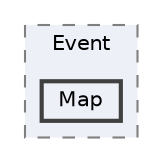 digraph "C:/Users/むずでょ/Documents/Unity Projects/RMU-1-00-00-Research/Assets/RPGMaker/Codebase/Runtime/Event/Map"
{
 // LATEX_PDF_SIZE
  bgcolor="transparent";
  edge [fontname=Helvetica,fontsize=10,labelfontname=Helvetica,labelfontsize=10];
  node [fontname=Helvetica,fontsize=10,shape=box,height=0.2,width=0.4];
  compound=true
  subgraph clusterdir_985f8ab5cf3eaa27d3ed18c5c6baf0fe {
    graph [ bgcolor="#edf0f7", pencolor="grey50", label="Event", fontname=Helvetica,fontsize=10 style="filled,dashed", URL="dir_985f8ab5cf3eaa27d3ed18c5c6baf0fe.html",tooltip=""]
  dir_149d6a3e123a821ee45c90189f9bd551 [label="Map", fillcolor="#edf0f7", color="grey25", style="filled,bold", URL="dir_149d6a3e123a821ee45c90189f9bd551.html",tooltip=""];
  }
}
